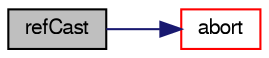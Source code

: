 digraph "refCast"
{
  bgcolor="transparent";
  edge [fontname="FreeSans",fontsize="10",labelfontname="FreeSans",labelfontsize="10"];
  node [fontname="FreeSans",fontsize="10",shape=record];
  rankdir="LR";
  Node30667 [label="refCast",height=0.2,width=0.4,color="black", fillcolor="grey75", style="filled", fontcolor="black"];
  Node30667 -> Node30668 [color="midnightblue",fontsize="10",style="solid",fontname="FreeSans"];
  Node30668 [label="abort",height=0.2,width=0.4,color="red",URL="$a21124.html#a447107a607d03e417307c203fa5fb44b"];
}
